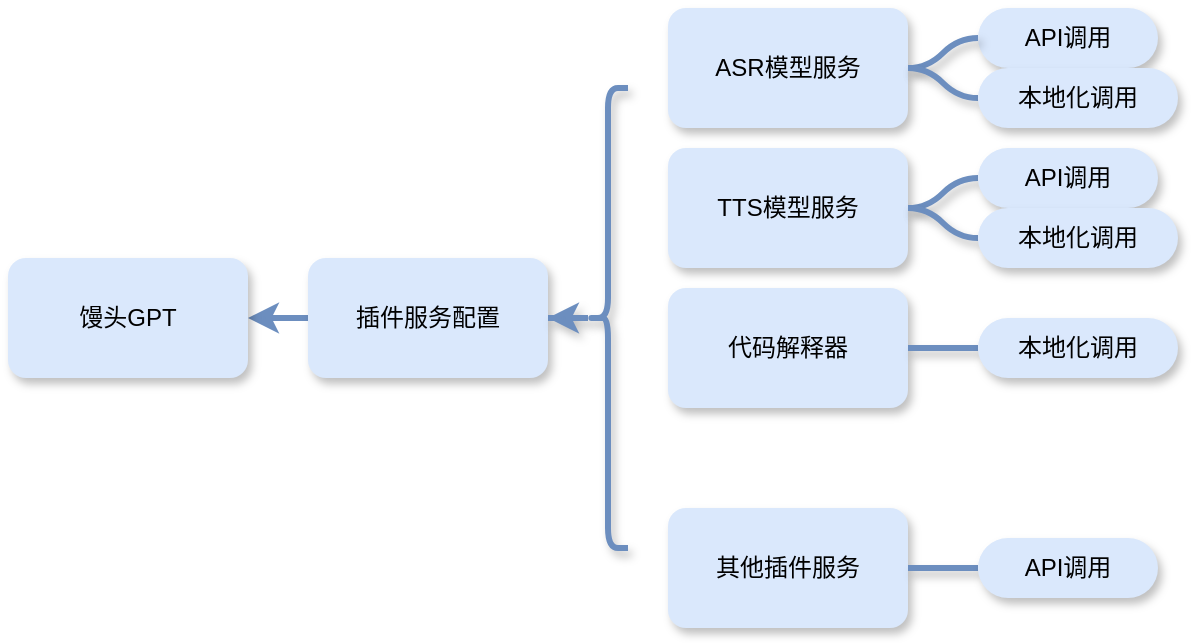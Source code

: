 <mxfile version="22.1.3" type="github">
  <diagram id="C5RBs43oDa-KdzZeNtuy" name="Page-1">
    <mxGraphModel dx="1434" dy="750" grid="1" gridSize="10" guides="1" tooltips="1" connect="1" arrows="1" fold="1" page="1" pageScale="1" pageWidth="827" pageHeight="1169" math="0" shadow="0">
      <root>
        <mxCell id="WIyWlLk6GJQsqaUBKTNV-0" />
        <mxCell id="WIyWlLk6GJQsqaUBKTNV-1" parent="WIyWlLk6GJQsqaUBKTNV-0" />
        <mxCell id="Q6_IJKQK7bqe_PZ6sxX8-25" value="" style="edgeStyle=orthogonalEdgeStyle;rounded=0;orthogonalLoop=1;jettySize=auto;html=1;fontColor=#143642;startArrow=none;startFill=0;strokeWidth=3;fillColor=#dae8fc;strokeColor=#6c8ebf;" edge="1" parent="WIyWlLk6GJQsqaUBKTNV-1" source="Q6_IJKQK7bqe_PZ6sxX8-0" target="Q6_IJKQK7bqe_PZ6sxX8-24">
          <mxGeometry relative="1" as="geometry" />
        </mxCell>
        <mxCell id="Q6_IJKQK7bqe_PZ6sxX8-0" value="插件服务配置" style="rounded=1;whiteSpace=wrap;html=1;strokeWidth=3;shadow=1;fillColor=#dae8fc;strokeColor=none;" vertex="1" parent="WIyWlLk6GJQsqaUBKTNV-1">
          <mxGeometry x="220" y="295" width="120" height="60" as="geometry" />
        </mxCell>
        <mxCell id="Q6_IJKQK7bqe_PZ6sxX8-6" value="" style="edgeStyle=orthogonalEdgeStyle;rounded=0;orthogonalLoop=1;jettySize=auto;html=1;fontColor=#143642;strokeWidth=3;shadow=1;fillColor=#dae8fc;strokeColor=#6c8ebf;" edge="1" parent="WIyWlLk6GJQsqaUBKTNV-1" source="Q6_IJKQK7bqe_PZ6sxX8-2" target="Q6_IJKQK7bqe_PZ6sxX8-0">
          <mxGeometry relative="1" as="geometry" />
        </mxCell>
        <mxCell id="Q6_IJKQK7bqe_PZ6sxX8-2" value="" style="shape=curlyBracket;whiteSpace=wrap;html=1;rounded=1;labelPosition=left;verticalLabelPosition=middle;align=right;verticalAlign=middle;strokeWidth=3;shadow=1;fillColor=#dae8fc;strokeColor=#6c8ebf;" vertex="1" parent="WIyWlLk6GJQsqaUBKTNV-1">
          <mxGeometry x="360" y="210" width="20" height="230" as="geometry" />
        </mxCell>
        <mxCell id="Q6_IJKQK7bqe_PZ6sxX8-3" value="ASR模型服务" style="rounded=1;whiteSpace=wrap;html=1;strokeWidth=3;shadow=1;fillColor=#dae8fc;strokeColor=none;" vertex="1" parent="WIyWlLk6GJQsqaUBKTNV-1">
          <mxGeometry x="400" y="170" width="120" height="60" as="geometry" />
        </mxCell>
        <mxCell id="Q6_IJKQK7bqe_PZ6sxX8-4" value="TTS模型服务" style="rounded=1;whiteSpace=wrap;html=1;strokeWidth=3;shadow=1;fillColor=#dae8fc;strokeColor=none;" vertex="1" parent="WIyWlLk6GJQsqaUBKTNV-1">
          <mxGeometry x="400" y="240" width="120" height="60" as="geometry" />
        </mxCell>
        <mxCell id="Q6_IJKQK7bqe_PZ6sxX8-5" value="代码解释器" style="rounded=1;whiteSpace=wrap;html=1;strokeWidth=3;shadow=1;fillColor=#dae8fc;strokeColor=none;" vertex="1" parent="WIyWlLk6GJQsqaUBKTNV-1">
          <mxGeometry x="400" y="310" width="120" height="60" as="geometry" />
        </mxCell>
        <mxCell id="Q6_IJKQK7bqe_PZ6sxX8-7" value="其他插件服务" style="rounded=1;whiteSpace=wrap;html=1;strokeWidth=3;shadow=1;fillColor=#dae8fc;strokeColor=none;" vertex="1" parent="WIyWlLk6GJQsqaUBKTNV-1">
          <mxGeometry x="400" y="420" width="120" height="60" as="geometry" />
        </mxCell>
        <mxCell id="Q6_IJKQK7bqe_PZ6sxX8-8" value="" style="endArrow=none;dashed=1;html=1;dashPattern=1 3;strokeWidth=3;rounded=0;fontColor=#143642;entryX=0.5;entryY=1;entryDx=0;entryDy=0;exitX=0.5;exitY=0;exitDx=0;exitDy=0;shadow=1;fillColor=#dae8fc;strokeColor=none;" edge="1" parent="WIyWlLk6GJQsqaUBKTNV-1" source="Q6_IJKQK7bqe_PZ6sxX8-7" target="Q6_IJKQK7bqe_PZ6sxX8-5">
          <mxGeometry width="50" height="50" relative="1" as="geometry">
            <mxPoint x="630" y="400" as="sourcePoint" />
            <mxPoint x="630" y="350" as="targetPoint" />
          </mxGeometry>
        </mxCell>
        <mxCell id="Q6_IJKQK7bqe_PZ6sxX8-10" value="API调用" style="whiteSpace=wrap;html=1;rounded=1;arcSize=50;align=center;verticalAlign=middle;strokeWidth=3;autosize=1;spacing=4;treeFolding=1;treeMoving=1;newEdgeStyle={&quot;edgeStyle&quot;:&quot;entityRelationEdgeStyle&quot;,&quot;startArrow&quot;:&quot;none&quot;,&quot;endArrow&quot;:&quot;none&quot;,&quot;segment&quot;:10,&quot;curved&quot;:1,&quot;sourcePerimeterSpacing&quot;:0,&quot;targetPerimeterSpacing&quot;:0};shadow=1;fillColor=#dae8fc;strokeColor=none;" vertex="1" parent="WIyWlLk6GJQsqaUBKTNV-1">
          <mxGeometry x="555" y="170" width="90" height="30" as="geometry" />
        </mxCell>
        <mxCell id="Q6_IJKQK7bqe_PZ6sxX8-11" value="" style="edgeStyle=entityRelationEdgeStyle;startArrow=none;endArrow=none;segment=10;curved=1;sourcePerimeterSpacing=0;targetPerimeterSpacing=0;rounded=0;fontColor=#143642;strokeWidth=3;shadow=1;fillColor=#dae8fc;strokeColor=#6c8ebf;" edge="1" target="Q6_IJKQK7bqe_PZ6sxX8-10" parent="WIyWlLk6GJQsqaUBKTNV-1">
          <mxGeometry relative="1" as="geometry">
            <mxPoint x="520" y="200" as="sourcePoint" />
          </mxGeometry>
        </mxCell>
        <mxCell id="Q6_IJKQK7bqe_PZ6sxX8-13" value="" style="edgeStyle=entityRelationEdgeStyle;rounded=0;orthogonalLoop=1;jettySize=auto;html=1;startArrow=none;endArrow=none;segment=10;curved=1;sourcePerimeterSpacing=0;targetPerimeterSpacing=0;fontColor=#143642;strokeWidth=3;shadow=1;fillColor=#dae8fc;strokeColor=#6c8ebf;" edge="1" parent="WIyWlLk6GJQsqaUBKTNV-1" source="Q6_IJKQK7bqe_PZ6sxX8-12" target="Q6_IJKQK7bqe_PZ6sxX8-4">
          <mxGeometry relative="1" as="geometry" />
        </mxCell>
        <mxCell id="Q6_IJKQK7bqe_PZ6sxX8-12" value="API调用" style="whiteSpace=wrap;html=1;rounded=1;arcSize=50;align=center;verticalAlign=middle;strokeWidth=3;autosize=1;spacing=4;treeFolding=1;treeMoving=1;newEdgeStyle={&quot;edgeStyle&quot;:&quot;entityRelationEdgeStyle&quot;,&quot;startArrow&quot;:&quot;none&quot;,&quot;endArrow&quot;:&quot;none&quot;,&quot;segment&quot;:10,&quot;curved&quot;:1,&quot;sourcePerimeterSpacing&quot;:0,&quot;targetPerimeterSpacing&quot;:0};shadow=1;fillColor=#dae8fc;strokeColor=none;" vertex="1" parent="WIyWlLk6GJQsqaUBKTNV-1">
          <mxGeometry x="555" y="240" width="90" height="30" as="geometry" />
        </mxCell>
        <mxCell id="Q6_IJKQK7bqe_PZ6sxX8-15" value="" style="edgeStyle=entityRelationEdgeStyle;rounded=0;orthogonalLoop=1;jettySize=auto;html=1;startArrow=none;endArrow=none;segment=10;curved=1;sourcePerimeterSpacing=0;targetPerimeterSpacing=0;fontColor=#143642;strokeWidth=3;shadow=1;fillColor=#dae8fc;strokeColor=#6c8ebf;" edge="1" parent="WIyWlLk6GJQsqaUBKTNV-1" source="Q6_IJKQK7bqe_PZ6sxX8-14" target="Q6_IJKQK7bqe_PZ6sxX8-5">
          <mxGeometry relative="1" as="geometry" />
        </mxCell>
        <mxCell id="Q6_IJKQK7bqe_PZ6sxX8-14" value="本地化调用" style="whiteSpace=wrap;html=1;rounded=1;arcSize=50;align=center;verticalAlign=middle;strokeWidth=3;autosize=1;spacing=4;treeFolding=1;treeMoving=1;newEdgeStyle={&quot;edgeStyle&quot;:&quot;entityRelationEdgeStyle&quot;,&quot;startArrow&quot;:&quot;none&quot;,&quot;endArrow&quot;:&quot;none&quot;,&quot;segment&quot;:10,&quot;curved&quot;:1,&quot;sourcePerimeterSpacing&quot;:0,&quot;targetPerimeterSpacing&quot;:0};shadow=1;fillColor=#dae8fc;strokeColor=none;" vertex="1" parent="WIyWlLk6GJQsqaUBKTNV-1">
          <mxGeometry x="555" y="325" width="100" height="30" as="geometry" />
        </mxCell>
        <mxCell id="Q6_IJKQK7bqe_PZ6sxX8-18" value="" style="edgeStyle=entityRelationEdgeStyle;rounded=0;orthogonalLoop=1;jettySize=auto;html=1;startArrow=none;endArrow=none;segment=10;curved=1;sourcePerimeterSpacing=0;targetPerimeterSpacing=0;fontColor=#143642;entryX=1;entryY=0.5;entryDx=0;entryDy=0;strokeWidth=3;shadow=1;fillColor=#dae8fc;strokeColor=#6c8ebf;" edge="1" parent="WIyWlLk6GJQsqaUBKTNV-1" source="Q6_IJKQK7bqe_PZ6sxX8-17" target="Q6_IJKQK7bqe_PZ6sxX8-4">
          <mxGeometry relative="1" as="geometry" />
        </mxCell>
        <mxCell id="Q6_IJKQK7bqe_PZ6sxX8-17" value="本地化调用" style="whiteSpace=wrap;html=1;rounded=1;arcSize=50;align=center;verticalAlign=middle;strokeWidth=3;autosize=1;spacing=4;treeFolding=1;treeMoving=1;newEdgeStyle={&quot;edgeStyle&quot;:&quot;entityRelationEdgeStyle&quot;,&quot;startArrow&quot;:&quot;none&quot;,&quot;endArrow&quot;:&quot;none&quot;,&quot;segment&quot;:10,&quot;curved&quot;:1,&quot;sourcePerimeterSpacing&quot;:0,&quot;targetPerimeterSpacing&quot;:0};shadow=1;fillColor=#dae8fc;strokeColor=none;" vertex="1" parent="WIyWlLk6GJQsqaUBKTNV-1">
          <mxGeometry x="555" y="270" width="100" height="30" as="geometry" />
        </mxCell>
        <mxCell id="Q6_IJKQK7bqe_PZ6sxX8-20" value="" style="edgeStyle=entityRelationEdgeStyle;rounded=0;orthogonalLoop=1;jettySize=auto;html=1;startArrow=none;endArrow=none;segment=10;curved=1;sourcePerimeterSpacing=0;targetPerimeterSpacing=0;fontColor=#143642;entryX=1;entryY=0.5;entryDx=0;entryDy=0;strokeWidth=3;shadow=1;fillColor=#dae8fc;strokeColor=#6c8ebf;" edge="1" parent="WIyWlLk6GJQsqaUBKTNV-1" source="Q6_IJKQK7bqe_PZ6sxX8-19" target="Q6_IJKQK7bqe_PZ6sxX8-3">
          <mxGeometry relative="1" as="geometry" />
        </mxCell>
        <mxCell id="Q6_IJKQK7bqe_PZ6sxX8-19" value="本地化调用" style="whiteSpace=wrap;html=1;rounded=1;arcSize=50;align=center;verticalAlign=middle;strokeWidth=3;autosize=1;spacing=4;treeFolding=1;treeMoving=1;newEdgeStyle={&quot;edgeStyle&quot;:&quot;entityRelationEdgeStyle&quot;,&quot;startArrow&quot;:&quot;none&quot;,&quot;endArrow&quot;:&quot;none&quot;,&quot;segment&quot;:10,&quot;curved&quot;:1,&quot;sourcePerimeterSpacing&quot;:0,&quot;targetPerimeterSpacing&quot;:0};shadow=1;fillColor=#dae8fc;strokeColor=none;" vertex="1" parent="WIyWlLk6GJQsqaUBKTNV-1">
          <mxGeometry x="555" y="200" width="100" height="30" as="geometry" />
        </mxCell>
        <mxCell id="Q6_IJKQK7bqe_PZ6sxX8-22" value="" style="edgeStyle=entityRelationEdgeStyle;rounded=0;orthogonalLoop=1;jettySize=auto;html=1;startArrow=none;endArrow=none;segment=10;curved=1;sourcePerimeterSpacing=0;targetPerimeterSpacing=0;fontColor=#143642;strokeWidth=3;shadow=1;fillColor=#dae8fc;strokeColor=#6c8ebf;" edge="1" parent="WIyWlLk6GJQsqaUBKTNV-1" source="Q6_IJKQK7bqe_PZ6sxX8-21" target="Q6_IJKQK7bqe_PZ6sxX8-7">
          <mxGeometry relative="1" as="geometry" />
        </mxCell>
        <mxCell id="Q6_IJKQK7bqe_PZ6sxX8-21" value="API调用" style="whiteSpace=wrap;html=1;rounded=1;arcSize=50;align=center;verticalAlign=middle;strokeWidth=3;autosize=1;spacing=4;treeFolding=1;treeMoving=1;newEdgeStyle={&quot;edgeStyle&quot;:&quot;entityRelationEdgeStyle&quot;,&quot;startArrow&quot;:&quot;none&quot;,&quot;endArrow&quot;:&quot;none&quot;,&quot;segment&quot;:10,&quot;curved&quot;:1,&quot;sourcePerimeterSpacing&quot;:0,&quot;targetPerimeterSpacing&quot;:0};shadow=1;fillColor=#dae8fc;strokeColor=none;" vertex="1" parent="WIyWlLk6GJQsqaUBKTNV-1">
          <mxGeometry x="555" y="435" width="90" height="30" as="geometry" />
        </mxCell>
        <mxCell id="Q6_IJKQK7bqe_PZ6sxX8-24" value="馒头GPT" style="whiteSpace=wrap;html=1;rounded=1;strokeWidth=3;shadow=1;fillColor=#dae8fc;strokeColor=none;" vertex="1" parent="WIyWlLk6GJQsqaUBKTNV-1">
          <mxGeometry x="70" y="295" width="120" height="60" as="geometry" />
        </mxCell>
      </root>
    </mxGraphModel>
  </diagram>
</mxfile>
